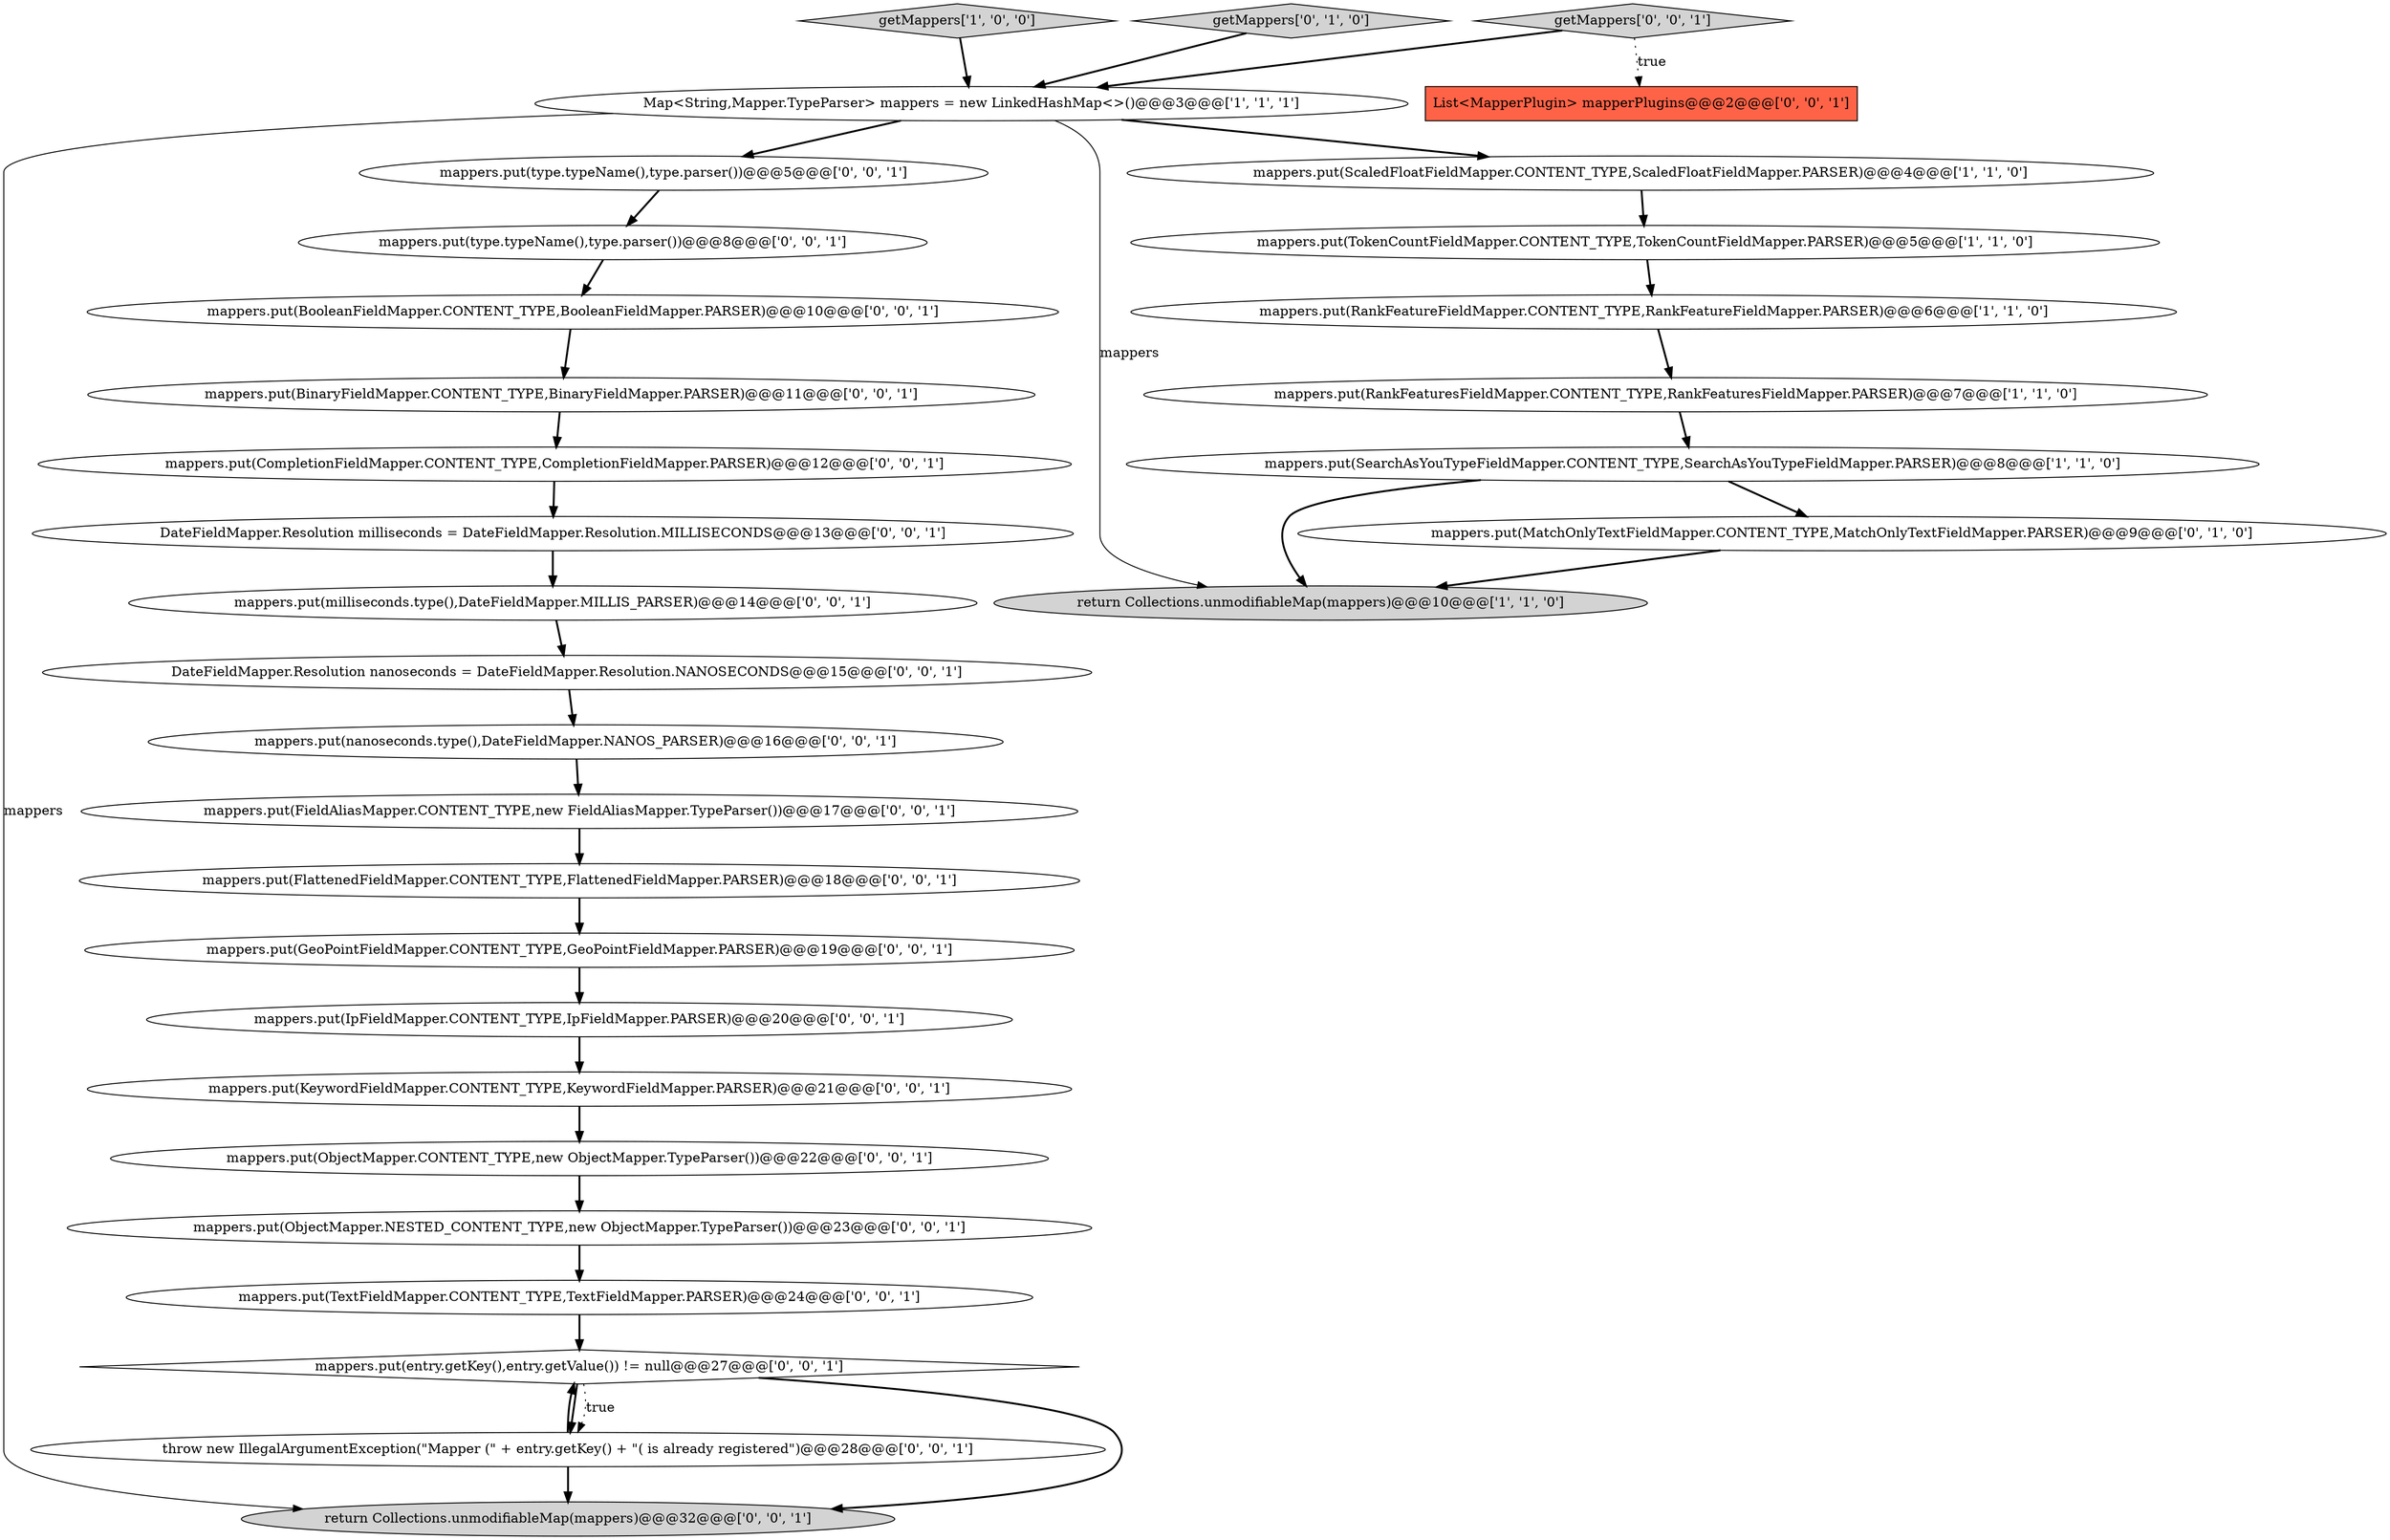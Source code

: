 digraph {
20 [style = filled, label = "mappers.put(entry.getKey(),entry.getValue()) != null@@@27@@@['0', '0', '1']", fillcolor = white, shape = diamond image = "AAA0AAABBB3BBB"];
1 [style = filled, label = "getMappers['1', '0', '0']", fillcolor = lightgray, shape = diamond image = "AAA0AAABBB1BBB"];
3 [style = filled, label = "Map<String,Mapper.TypeParser> mappers = new LinkedHashMap<>()@@@3@@@['1', '1', '1']", fillcolor = white, shape = ellipse image = "AAA0AAABBB1BBB"];
2 [style = filled, label = "mappers.put(SearchAsYouTypeFieldMapper.CONTENT_TYPE,SearchAsYouTypeFieldMapper.PARSER)@@@8@@@['1', '1', '0']", fillcolor = white, shape = ellipse image = "AAA0AAABBB1BBB"];
4 [style = filled, label = "mappers.put(RankFeatureFieldMapper.CONTENT_TYPE,RankFeatureFieldMapper.PARSER)@@@6@@@['1', '1', '0']", fillcolor = white, shape = ellipse image = "AAA0AAABBB1BBB"];
6 [style = filled, label = "mappers.put(TokenCountFieldMapper.CONTENT_TYPE,TokenCountFieldMapper.PARSER)@@@5@@@['1', '1', '0']", fillcolor = white, shape = ellipse image = "AAA0AAABBB1BBB"];
12 [style = filled, label = "DateFieldMapper.Resolution milliseconds = DateFieldMapper.Resolution.MILLISECONDS@@@13@@@['0', '0', '1']", fillcolor = white, shape = ellipse image = "AAA0AAABBB3BBB"];
30 [style = filled, label = "mappers.put(BinaryFieldMapper.CONTENT_TYPE,BinaryFieldMapper.PARSER)@@@11@@@['0', '0', '1']", fillcolor = white, shape = ellipse image = "AAA0AAABBB3BBB"];
29 [style = filled, label = "mappers.put(ObjectMapper.NESTED_CONTENT_TYPE,new ObjectMapper.TypeParser())@@@23@@@['0', '0', '1']", fillcolor = white, shape = ellipse image = "AAA0AAABBB3BBB"];
15 [style = filled, label = "mappers.put(IpFieldMapper.CONTENT_TYPE,IpFieldMapper.PARSER)@@@20@@@['0', '0', '1']", fillcolor = white, shape = ellipse image = "AAA0AAABBB3BBB"];
28 [style = filled, label = "mappers.put(FlattenedFieldMapper.CONTENT_TYPE,FlattenedFieldMapper.PARSER)@@@18@@@['0', '0', '1']", fillcolor = white, shape = ellipse image = "AAA0AAABBB3BBB"];
24 [style = filled, label = "DateFieldMapper.Resolution nanoseconds = DateFieldMapper.Resolution.NANOSECONDS@@@15@@@['0', '0', '1']", fillcolor = white, shape = ellipse image = "AAA0AAABBB3BBB"];
11 [style = filled, label = "mappers.put(GeoPointFieldMapper.CONTENT_TYPE,GeoPointFieldMapper.PARSER)@@@19@@@['0', '0', '1']", fillcolor = white, shape = ellipse image = "AAA0AAABBB3BBB"];
31 [style = filled, label = "mappers.put(ObjectMapper.CONTENT_TYPE,new ObjectMapper.TypeParser())@@@22@@@['0', '0', '1']", fillcolor = white, shape = ellipse image = "AAA0AAABBB3BBB"];
7 [style = filled, label = "return Collections.unmodifiableMap(mappers)@@@10@@@['1', '1', '0']", fillcolor = lightgray, shape = ellipse image = "AAA0AAABBB1BBB"];
10 [style = filled, label = "mappers.put(TextFieldMapper.CONTENT_TYPE,TextFieldMapper.PARSER)@@@24@@@['0', '0', '1']", fillcolor = white, shape = ellipse image = "AAA0AAABBB3BBB"];
13 [style = filled, label = "return Collections.unmodifiableMap(mappers)@@@32@@@['0', '0', '1']", fillcolor = lightgray, shape = ellipse image = "AAA0AAABBB3BBB"];
27 [style = filled, label = "throw new IllegalArgumentException(\"Mapper (\" + entry.getKey() + \"( is already registered\")@@@28@@@['0', '0', '1']", fillcolor = white, shape = ellipse image = "AAA0AAABBB3BBB"];
26 [style = filled, label = "mappers.put(KeywordFieldMapper.CONTENT_TYPE,KeywordFieldMapper.PARSER)@@@21@@@['0', '0', '1']", fillcolor = white, shape = ellipse image = "AAA0AAABBB3BBB"];
16 [style = filled, label = "mappers.put(FieldAliasMapper.CONTENT_TYPE,new FieldAliasMapper.TypeParser())@@@17@@@['0', '0', '1']", fillcolor = white, shape = ellipse image = "AAA0AAABBB3BBB"];
17 [style = filled, label = "mappers.put(nanoseconds.type(),DateFieldMapper.NANOS_PARSER)@@@16@@@['0', '0', '1']", fillcolor = white, shape = ellipse image = "AAA0AAABBB3BBB"];
5 [style = filled, label = "mappers.put(RankFeaturesFieldMapper.CONTENT_TYPE,RankFeaturesFieldMapper.PARSER)@@@7@@@['1', '1', '0']", fillcolor = white, shape = ellipse image = "AAA0AAABBB1BBB"];
22 [style = filled, label = "mappers.put(milliseconds.type(),DateFieldMapper.MILLIS_PARSER)@@@14@@@['0', '0', '1']", fillcolor = white, shape = ellipse image = "AAA0AAABBB3BBB"];
23 [style = filled, label = "getMappers['0', '0', '1']", fillcolor = lightgray, shape = diamond image = "AAA0AAABBB3BBB"];
18 [style = filled, label = "mappers.put(type.typeName(),type.parser())@@@8@@@['0', '0', '1']", fillcolor = white, shape = ellipse image = "AAA0AAABBB3BBB"];
8 [style = filled, label = "getMappers['0', '1', '0']", fillcolor = lightgray, shape = diamond image = "AAA0AAABBB2BBB"];
19 [style = filled, label = "mappers.put(type.typeName(),type.parser())@@@5@@@['0', '0', '1']", fillcolor = white, shape = ellipse image = "AAA0AAABBB3BBB"];
21 [style = filled, label = "List<MapperPlugin> mapperPlugins@@@2@@@['0', '0', '1']", fillcolor = tomato, shape = box image = "AAA0AAABBB3BBB"];
25 [style = filled, label = "mappers.put(BooleanFieldMapper.CONTENT_TYPE,BooleanFieldMapper.PARSER)@@@10@@@['0', '0', '1']", fillcolor = white, shape = ellipse image = "AAA0AAABBB3BBB"];
0 [style = filled, label = "mappers.put(ScaledFloatFieldMapper.CONTENT_TYPE,ScaledFloatFieldMapper.PARSER)@@@4@@@['1', '1', '0']", fillcolor = white, shape = ellipse image = "AAA0AAABBB1BBB"];
9 [style = filled, label = "mappers.put(MatchOnlyTextFieldMapper.CONTENT_TYPE,MatchOnlyTextFieldMapper.PARSER)@@@9@@@['0', '1', '0']", fillcolor = white, shape = ellipse image = "AAA1AAABBB2BBB"];
14 [style = filled, label = "mappers.put(CompletionFieldMapper.CONTENT_TYPE,CompletionFieldMapper.PARSER)@@@12@@@['0', '0', '1']", fillcolor = white, shape = ellipse image = "AAA0AAABBB3BBB"];
0->6 [style = bold, label=""];
5->2 [style = bold, label=""];
23->3 [style = bold, label=""];
10->20 [style = bold, label=""];
20->27 [style = bold, label=""];
3->7 [style = solid, label="mappers"];
20->27 [style = dotted, label="true"];
6->4 [style = bold, label=""];
3->13 [style = solid, label="mappers"];
22->24 [style = bold, label=""];
2->7 [style = bold, label=""];
27->13 [style = bold, label=""];
4->5 [style = bold, label=""];
26->31 [style = bold, label=""];
24->17 [style = bold, label=""];
18->25 [style = bold, label=""];
14->12 [style = bold, label=""];
11->15 [style = bold, label=""];
27->20 [style = bold, label=""];
8->3 [style = bold, label=""];
12->22 [style = bold, label=""];
2->9 [style = bold, label=""];
1->3 [style = bold, label=""];
20->13 [style = bold, label=""];
23->21 [style = dotted, label="true"];
15->26 [style = bold, label=""];
3->0 [style = bold, label=""];
3->19 [style = bold, label=""];
29->10 [style = bold, label=""];
16->28 [style = bold, label=""];
31->29 [style = bold, label=""];
28->11 [style = bold, label=""];
30->14 [style = bold, label=""];
25->30 [style = bold, label=""];
19->18 [style = bold, label=""];
17->16 [style = bold, label=""];
9->7 [style = bold, label=""];
}
